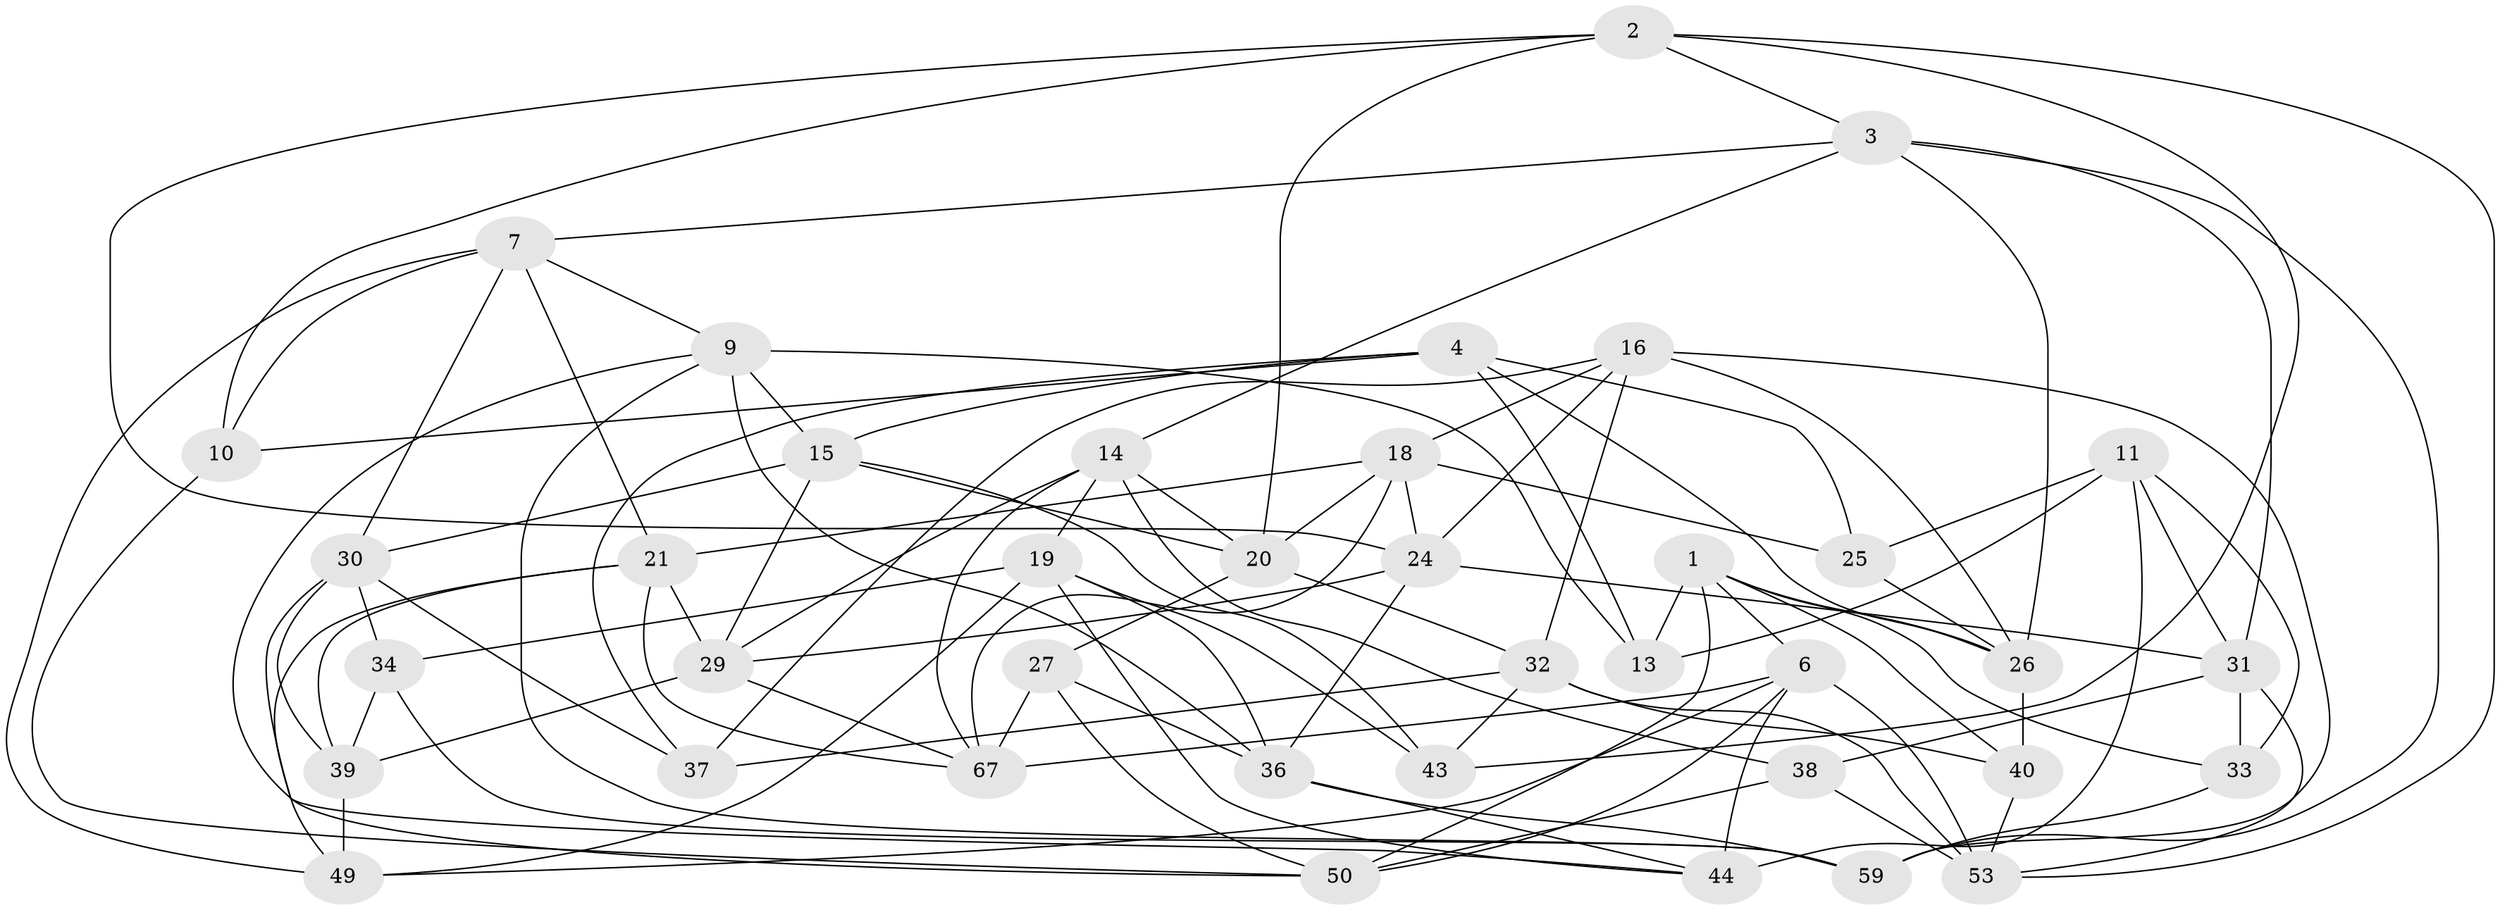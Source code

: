 // Generated by graph-tools (version 1.1) at 2025/52/02/27/25 19:52:28]
// undirected, 39 vertices, 105 edges
graph export_dot {
graph [start="1"]
  node [color=gray90,style=filled];
  1 [super="+8"];
  2 [super="+17"];
  3 [super="+54"];
  4 [super="+5"];
  6 [super="+61"];
  7 [super="+12"];
  9 [super="+52"];
  10;
  11 [super="+23"];
  13;
  14 [super="+42"];
  15 [super="+62"];
  16 [super="+28"];
  18 [super="+66"];
  19 [super="+58"];
  20 [super="+22"];
  21 [super="+46"];
  24 [super="+45"];
  25;
  26 [super="+35"];
  27;
  29 [super="+56"];
  30 [super="+41"];
  31 [super="+60"];
  32 [super="+48"];
  33;
  34;
  36 [super="+51"];
  37;
  38;
  39 [super="+47"];
  40;
  43;
  44 [super="+63"];
  49 [super="+57"];
  50 [super="+64"];
  53 [super="+55"];
  59 [super="+65"];
  67 [super="+68"];
  1 -- 6;
  1 -- 13;
  1 -- 33;
  1 -- 40;
  1 -- 26;
  1 -- 50;
  2 -- 24;
  2 -- 20;
  2 -- 43;
  2 -- 10;
  2 -- 53;
  2 -- 3;
  3 -- 7;
  3 -- 59;
  3 -- 14;
  3 -- 26;
  3 -- 31;
  4 -- 10;
  4 -- 25;
  4 -- 15;
  4 -- 26;
  4 -- 13;
  4 -- 37;
  6 -- 49;
  6 -- 53;
  6 -- 50;
  6 -- 67;
  6 -- 44;
  7 -- 10;
  7 -- 30;
  7 -- 9;
  7 -- 49;
  7 -- 21;
  9 -- 13;
  9 -- 15;
  9 -- 59;
  9 -- 44;
  9 -- 36;
  10 -- 50;
  11 -- 13;
  11 -- 33;
  11 -- 25;
  11 -- 31;
  11 -- 44 [weight=2];
  14 -- 67;
  14 -- 20;
  14 -- 38;
  14 -- 19;
  14 -- 29;
  15 -- 29;
  15 -- 30;
  15 -- 43;
  15 -- 20;
  16 -- 37;
  16 -- 26;
  16 -- 24;
  16 -- 59;
  16 -- 18;
  16 -- 32;
  18 -- 25;
  18 -- 20;
  18 -- 24;
  18 -- 67;
  18 -- 21;
  19 -- 43;
  19 -- 34;
  19 -- 49;
  19 -- 36;
  19 -- 44;
  20 -- 27;
  20 -- 32;
  21 -- 39;
  21 -- 49;
  21 -- 29;
  21 -- 67;
  24 -- 31;
  24 -- 36;
  24 -- 29;
  25 -- 26;
  26 -- 40;
  27 -- 36;
  27 -- 67;
  27 -- 50;
  29 -- 39;
  29 -- 67;
  30 -- 50;
  30 -- 37;
  30 -- 34;
  30 -- 39;
  31 -- 53;
  31 -- 33;
  31 -- 38;
  32 -- 37;
  32 -- 40;
  32 -- 43;
  32 -- 53;
  33 -- 59;
  34 -- 39;
  34 -- 59;
  36 -- 59;
  36 -- 44;
  38 -- 53;
  38 -- 50;
  39 -- 49 [weight=2];
  40 -- 53;
}
